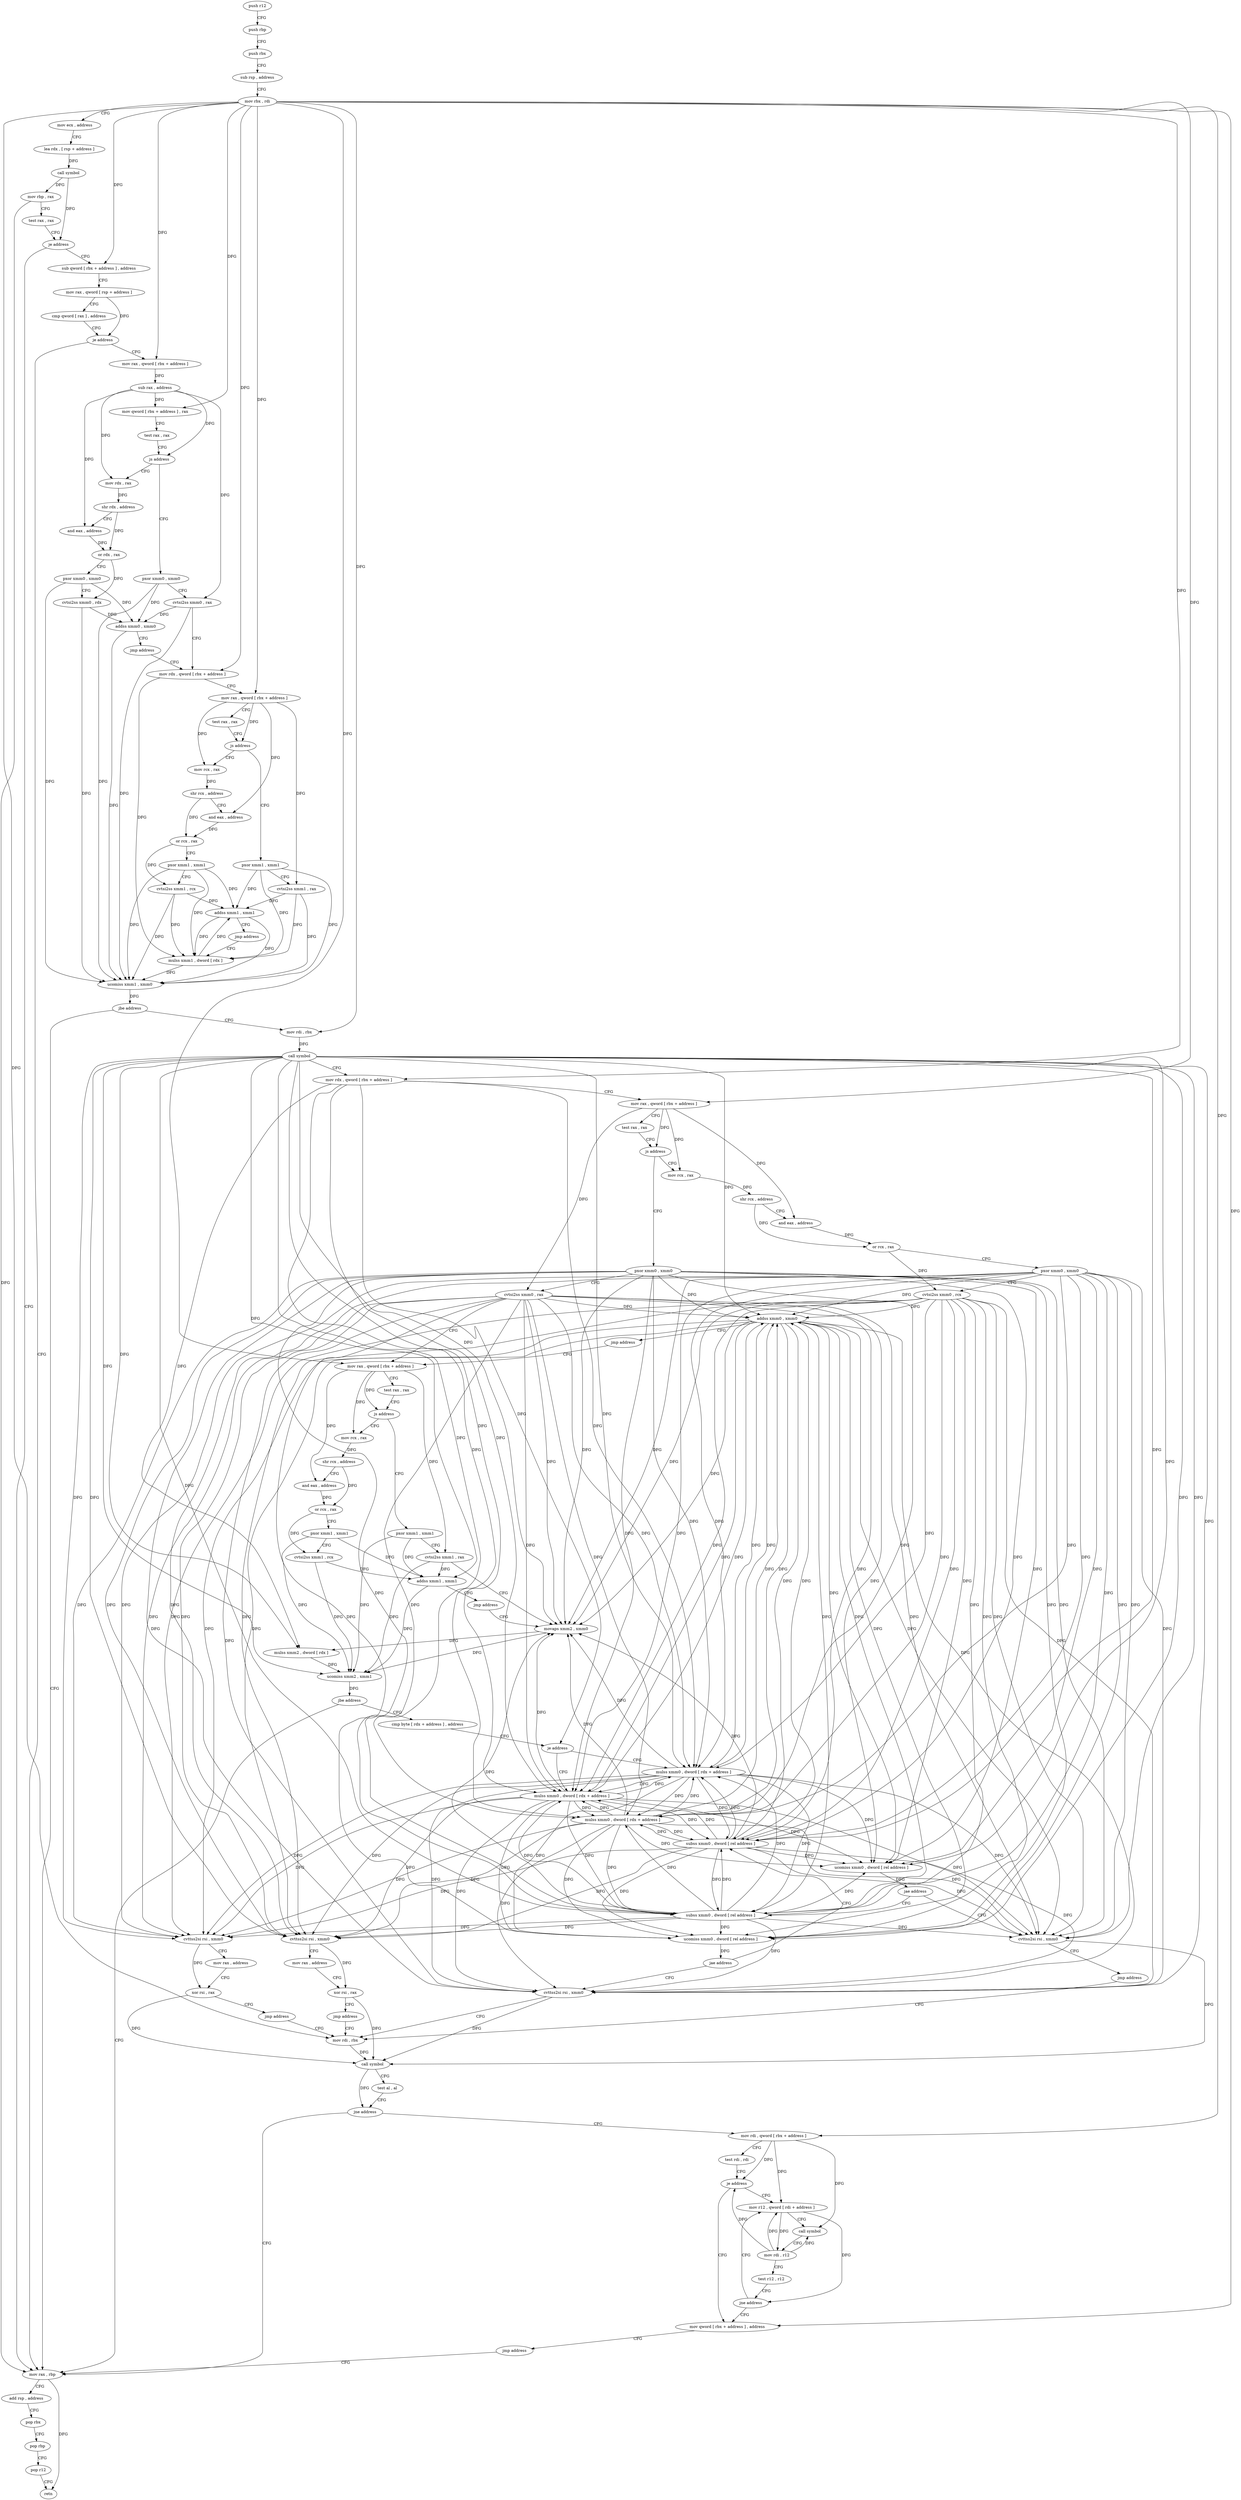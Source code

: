 digraph "func" {
"4278920" [label = "push r12" ]
"4278922" [label = "push rbp" ]
"4278923" [label = "push rbx" ]
"4278924" [label = "sub rsp , address" ]
"4278928" [label = "mov rbx , rdi" ]
"4278931" [label = "mov ecx , address" ]
"4278936" [label = "lea rdx , [ rsp + address ]" ]
"4278941" [label = "call symbol" ]
"4278946" [label = "mov rbp , rax" ]
"4278949" [label = "test rax , rax" ]
"4278952" [label = "je address" ]
"4278970" [label = "mov rax , rbp" ]
"4278954" [label = "sub qword [ rbx + address ] , address" ]
"4278973" [label = "add rsp , address" ]
"4278977" [label = "pop rbx" ]
"4278978" [label = "pop rbp" ]
"4278979" [label = "pop r12" ]
"4278981" [label = "retn" ]
"4278959" [label = "mov rax , qword [ rsp + address ]" ]
"4278964" [label = "cmp qword [ rax ] , address" ]
"4278968" [label = "je address" ]
"4278982" [label = "mov rax , qword [ rbx + address ]" ]
"4278986" [label = "sub rax , address" ]
"4278990" [label = "mov qword [ rbx + address ] , rax" ]
"4278994" [label = "test rax , rax" ]
"4278997" [label = "js address" ]
"4279207" [label = "mov rdx , rax" ]
"4279003" [label = "pxor xmm0 , xmm0" ]
"4279210" [label = "shr rdx , address" ]
"4279213" [label = "and eax , address" ]
"4279216" [label = "or rdx , rax" ]
"4279219" [label = "pxor xmm0 , xmm0" ]
"4279223" [label = "cvtsi2ss xmm0 , rdx" ]
"4279228" [label = "addss xmm0 , xmm0" ]
"4279232" [label = "jmp address" ]
"4279012" [label = "mov rdx , qword [ rbx + address ]" ]
"4279007" [label = "cvtsi2ss xmm0 , rax" ]
"4279016" [label = "mov rax , qword [ rbx + address ]" ]
"4279020" [label = "test rax , rax" ]
"4279023" [label = "js address" ]
"4279237" [label = "mov rcx , rax" ]
"4279029" [label = "pxor xmm1 , xmm1" ]
"4279240" [label = "shr rcx , address" ]
"4279243" [label = "and eax , address" ]
"4279246" [label = "or rcx , rax" ]
"4279249" [label = "pxor xmm1 , xmm1" ]
"4279253" [label = "cvtsi2ss xmm1 , rcx" ]
"4279258" [label = "addss xmm1 , xmm1" ]
"4279262" [label = "jmp address" ]
"4279038" [label = "mulss xmm1 , dword [ rdx ]" ]
"4279033" [label = "cvtsi2ss xmm1 , rax" ]
"4279042" [label = "ucomiss xmm1 , xmm0" ]
"4279045" [label = "jbe address" ]
"4279047" [label = "mov rdi , rbx" ]
"4279050" [label = "call symbol" ]
"4279055" [label = "mov rdx , qword [ rbx + address ]" ]
"4279059" [label = "mov rax , qword [ rbx + address ]" ]
"4279063" [label = "test rax , rax" ]
"4279066" [label = "js address" ]
"4279267" [label = "mov rcx , rax" ]
"4279072" [label = "pxor xmm0 , xmm0" ]
"4279270" [label = "shr rcx , address" ]
"4279273" [label = "and eax , address" ]
"4279276" [label = "or rcx , rax" ]
"4279279" [label = "pxor xmm0 , xmm0" ]
"4279283" [label = "cvtsi2ss xmm0 , rcx" ]
"4279288" [label = "addss xmm0 , xmm0" ]
"4279292" [label = "jmp address" ]
"4279081" [label = "mov rax , qword [ rbx + address ]" ]
"4279076" [label = "cvtsi2ss xmm0 , rax" ]
"4279085" [label = "test rax , rax" ]
"4279088" [label = "js address" ]
"4279297" [label = "mov rcx , rax" ]
"4279094" [label = "pxor xmm1 , xmm1" ]
"4279300" [label = "shr rcx , address" ]
"4279303" [label = "and eax , address" ]
"4279306" [label = "or rcx , rax" ]
"4279309" [label = "pxor xmm1 , xmm1" ]
"4279313" [label = "cvtsi2ss xmm1 , rcx" ]
"4279318" [label = "addss xmm1 , xmm1" ]
"4279322" [label = "jmp address" ]
"4279103" [label = "movaps xmm2 , xmm0" ]
"4279098" [label = "cvtsi2ss xmm1 , rax" ]
"4279106" [label = "mulss xmm2 , dword [ rdx ]" ]
"4279110" [label = "ucomiss xmm2 , xmm1" ]
"4279113" [label = "jbe address" ]
"4279119" [label = "cmp byte [ rdx + address ] , address" ]
"4279123" [label = "je address" ]
"4279358" [label = "mulss xmm0 , dword [ rdx + address ]" ]
"4279129" [label = "mulss xmm0 , dword [ rdx + address ]" ]
"4279363" [label = "mulss xmm0 , dword [ rdx + address ]" ]
"4279368" [label = "ucomiss xmm0 , dword [ rel address ]" ]
"4279375" [label = "jae address" ]
"4279387" [label = "subss xmm0 , dword [ rel address ]" ]
"4279377" [label = "cvttss2si rsi , xmm0" ]
"4279134" [label = "ucomiss xmm0 , dword [ rel address ]" ]
"4279141" [label = "jae address" ]
"4279327" [label = "subss xmm0 , dword [ rel address ]" ]
"4279147" [label = "cvttss2si rsi , xmm0" ]
"4279395" [label = "cvttss2si rsi , xmm0" ]
"4279400" [label = "mov rax , address" ]
"4279410" [label = "xor rsi , rax" ]
"4279413" [label = "jmp address" ]
"4279152" [label = "mov rdi , rbx" ]
"4279382" [label = "jmp address" ]
"4279335" [label = "cvttss2si rsi , xmm0" ]
"4279340" [label = "mov rax , address" ]
"4279350" [label = "xor rsi , rax" ]
"4279353" [label = "jmp address" ]
"4279155" [label = "call symbol" ]
"4279160" [label = "test al , al" ]
"4279162" [label = "jne address" ]
"4279168" [label = "mov rdi , qword [ rbx + address ]" ]
"4279172" [label = "test rdi , rdi" ]
"4279175" [label = "je address" ]
"4279194" [label = "mov qword [ rbx + address ] , address" ]
"4279177" [label = "mov r12 , qword [ rdi + address ]" ]
"4279202" [label = "jmp address" ]
"4279181" [label = "call symbol" ]
"4279186" [label = "mov rdi , r12" ]
"4279189" [label = "test r12 , r12" ]
"4279192" [label = "jne address" ]
"4278920" -> "4278922" [ label = "CFG" ]
"4278922" -> "4278923" [ label = "CFG" ]
"4278923" -> "4278924" [ label = "CFG" ]
"4278924" -> "4278928" [ label = "CFG" ]
"4278928" -> "4278931" [ label = "CFG" ]
"4278928" -> "4278954" [ label = "DFG" ]
"4278928" -> "4278982" [ label = "DFG" ]
"4278928" -> "4278990" [ label = "DFG" ]
"4278928" -> "4279012" [ label = "DFG" ]
"4278928" -> "4279016" [ label = "DFG" ]
"4278928" -> "4279047" [ label = "DFG" ]
"4278928" -> "4279055" [ label = "DFG" ]
"4278928" -> "4279059" [ label = "DFG" ]
"4278928" -> "4279081" [ label = "DFG" ]
"4278928" -> "4279152" [ label = "DFG" ]
"4278928" -> "4279168" [ label = "DFG" ]
"4278928" -> "4279194" [ label = "DFG" ]
"4278931" -> "4278936" [ label = "CFG" ]
"4278936" -> "4278941" [ label = "DFG" ]
"4278941" -> "4278946" [ label = "DFG" ]
"4278941" -> "4278952" [ label = "DFG" ]
"4278946" -> "4278949" [ label = "CFG" ]
"4278946" -> "4278970" [ label = "DFG" ]
"4278949" -> "4278952" [ label = "CFG" ]
"4278952" -> "4278970" [ label = "CFG" ]
"4278952" -> "4278954" [ label = "CFG" ]
"4278970" -> "4278973" [ label = "CFG" ]
"4278970" -> "4278981" [ label = "DFG" ]
"4278954" -> "4278959" [ label = "CFG" ]
"4278973" -> "4278977" [ label = "CFG" ]
"4278977" -> "4278978" [ label = "CFG" ]
"4278978" -> "4278979" [ label = "CFG" ]
"4278979" -> "4278981" [ label = "CFG" ]
"4278959" -> "4278964" [ label = "CFG" ]
"4278959" -> "4278968" [ label = "DFG" ]
"4278964" -> "4278968" [ label = "CFG" ]
"4278968" -> "4278982" [ label = "CFG" ]
"4278968" -> "4278970" [ label = "CFG" ]
"4278982" -> "4278986" [ label = "DFG" ]
"4278986" -> "4278990" [ label = "DFG" ]
"4278986" -> "4278997" [ label = "DFG" ]
"4278986" -> "4279207" [ label = "DFG" ]
"4278986" -> "4279213" [ label = "DFG" ]
"4278986" -> "4279007" [ label = "DFG" ]
"4278990" -> "4278994" [ label = "CFG" ]
"4278994" -> "4278997" [ label = "CFG" ]
"4278997" -> "4279207" [ label = "CFG" ]
"4278997" -> "4279003" [ label = "CFG" ]
"4279207" -> "4279210" [ label = "DFG" ]
"4279003" -> "4279007" [ label = "CFG" ]
"4279003" -> "4279228" [ label = "DFG" ]
"4279003" -> "4279042" [ label = "DFG" ]
"4279210" -> "4279213" [ label = "CFG" ]
"4279210" -> "4279216" [ label = "DFG" ]
"4279213" -> "4279216" [ label = "DFG" ]
"4279216" -> "4279219" [ label = "CFG" ]
"4279216" -> "4279223" [ label = "DFG" ]
"4279219" -> "4279223" [ label = "CFG" ]
"4279219" -> "4279228" [ label = "DFG" ]
"4279219" -> "4279042" [ label = "DFG" ]
"4279223" -> "4279228" [ label = "DFG" ]
"4279223" -> "4279042" [ label = "DFG" ]
"4279228" -> "4279232" [ label = "CFG" ]
"4279228" -> "4279042" [ label = "DFG" ]
"4279232" -> "4279012" [ label = "CFG" ]
"4279012" -> "4279016" [ label = "CFG" ]
"4279012" -> "4279038" [ label = "DFG" ]
"4279007" -> "4279012" [ label = "CFG" ]
"4279007" -> "4279228" [ label = "DFG" ]
"4279007" -> "4279042" [ label = "DFG" ]
"4279016" -> "4279020" [ label = "CFG" ]
"4279016" -> "4279023" [ label = "DFG" ]
"4279016" -> "4279237" [ label = "DFG" ]
"4279016" -> "4279243" [ label = "DFG" ]
"4279016" -> "4279033" [ label = "DFG" ]
"4279020" -> "4279023" [ label = "CFG" ]
"4279023" -> "4279237" [ label = "CFG" ]
"4279023" -> "4279029" [ label = "CFG" ]
"4279237" -> "4279240" [ label = "DFG" ]
"4279029" -> "4279033" [ label = "CFG" ]
"4279029" -> "4279258" [ label = "DFG" ]
"4279029" -> "4279038" [ label = "DFG" ]
"4279029" -> "4279042" [ label = "DFG" ]
"4279240" -> "4279243" [ label = "CFG" ]
"4279240" -> "4279246" [ label = "DFG" ]
"4279243" -> "4279246" [ label = "DFG" ]
"4279246" -> "4279249" [ label = "CFG" ]
"4279246" -> "4279253" [ label = "DFG" ]
"4279249" -> "4279253" [ label = "CFG" ]
"4279249" -> "4279258" [ label = "DFG" ]
"4279249" -> "4279038" [ label = "DFG" ]
"4279249" -> "4279042" [ label = "DFG" ]
"4279253" -> "4279258" [ label = "DFG" ]
"4279253" -> "4279038" [ label = "DFG" ]
"4279253" -> "4279042" [ label = "DFG" ]
"4279258" -> "4279262" [ label = "CFG" ]
"4279258" -> "4279038" [ label = "DFG" ]
"4279258" -> "4279042" [ label = "DFG" ]
"4279262" -> "4279038" [ label = "CFG" ]
"4279038" -> "4279042" [ label = "DFG" ]
"4279038" -> "4279258" [ label = "DFG" ]
"4279033" -> "4279038" [ label = "DFG" ]
"4279033" -> "4279258" [ label = "DFG" ]
"4279033" -> "4279042" [ label = "DFG" ]
"4279042" -> "4279045" [ label = "DFG" ]
"4279045" -> "4278970" [ label = "CFG" ]
"4279045" -> "4279047" [ label = "CFG" ]
"4279047" -> "4279050" [ label = "DFG" ]
"4279050" -> "4279055" [ label = "CFG" ]
"4279050" -> "4279288" [ label = "DFG" ]
"4279050" -> "4279103" [ label = "DFG" ]
"4279050" -> "4279358" [ label = "DFG" ]
"4279050" -> "4279363" [ label = "DFG" ]
"4279050" -> "4279368" [ label = "DFG" ]
"4279050" -> "4279129" [ label = "DFG" ]
"4279050" -> "4279134" [ label = "DFG" ]
"4279050" -> "4279387" [ label = "DFG" ]
"4279050" -> "4279395" [ label = "DFG" ]
"4279050" -> "4279377" [ label = "DFG" ]
"4279050" -> "4279327" [ label = "DFG" ]
"4279050" -> "4279335" [ label = "DFG" ]
"4279050" -> "4279147" [ label = "DFG" ]
"4279050" -> "4279318" [ label = "DFG" ]
"4279050" -> "4279110" [ label = "DFG" ]
"4279050" -> "4279106" [ label = "DFG" ]
"4279055" -> "4279059" [ label = "CFG" ]
"4279055" -> "4279106" [ label = "DFG" ]
"4279055" -> "4279123" [ label = "DFG" ]
"4279055" -> "4279358" [ label = "DFG" ]
"4279055" -> "4279363" [ label = "DFG" ]
"4279055" -> "4279129" [ label = "DFG" ]
"4279059" -> "4279063" [ label = "CFG" ]
"4279059" -> "4279066" [ label = "DFG" ]
"4279059" -> "4279267" [ label = "DFG" ]
"4279059" -> "4279273" [ label = "DFG" ]
"4279059" -> "4279076" [ label = "DFG" ]
"4279063" -> "4279066" [ label = "CFG" ]
"4279066" -> "4279267" [ label = "CFG" ]
"4279066" -> "4279072" [ label = "CFG" ]
"4279267" -> "4279270" [ label = "DFG" ]
"4279072" -> "4279076" [ label = "CFG" ]
"4279072" -> "4279288" [ label = "DFG" ]
"4279072" -> "4279103" [ label = "DFG" ]
"4279072" -> "4279358" [ label = "DFG" ]
"4279072" -> "4279363" [ label = "DFG" ]
"4279072" -> "4279368" [ label = "DFG" ]
"4279072" -> "4279129" [ label = "DFG" ]
"4279072" -> "4279134" [ label = "DFG" ]
"4279072" -> "4279387" [ label = "DFG" ]
"4279072" -> "4279395" [ label = "DFG" ]
"4279072" -> "4279377" [ label = "DFG" ]
"4279072" -> "4279327" [ label = "DFG" ]
"4279072" -> "4279335" [ label = "DFG" ]
"4279072" -> "4279147" [ label = "DFG" ]
"4279270" -> "4279273" [ label = "CFG" ]
"4279270" -> "4279276" [ label = "DFG" ]
"4279273" -> "4279276" [ label = "DFG" ]
"4279276" -> "4279279" [ label = "CFG" ]
"4279276" -> "4279283" [ label = "DFG" ]
"4279279" -> "4279283" [ label = "CFG" ]
"4279279" -> "4279288" [ label = "DFG" ]
"4279279" -> "4279103" [ label = "DFG" ]
"4279279" -> "4279358" [ label = "DFG" ]
"4279279" -> "4279363" [ label = "DFG" ]
"4279279" -> "4279368" [ label = "DFG" ]
"4279279" -> "4279129" [ label = "DFG" ]
"4279279" -> "4279134" [ label = "DFG" ]
"4279279" -> "4279387" [ label = "DFG" ]
"4279279" -> "4279395" [ label = "DFG" ]
"4279279" -> "4279377" [ label = "DFG" ]
"4279279" -> "4279327" [ label = "DFG" ]
"4279279" -> "4279335" [ label = "DFG" ]
"4279279" -> "4279147" [ label = "DFG" ]
"4279283" -> "4279288" [ label = "DFG" ]
"4279283" -> "4279103" [ label = "DFG" ]
"4279283" -> "4279358" [ label = "DFG" ]
"4279283" -> "4279363" [ label = "DFG" ]
"4279283" -> "4279368" [ label = "DFG" ]
"4279283" -> "4279129" [ label = "DFG" ]
"4279283" -> "4279134" [ label = "DFG" ]
"4279283" -> "4279387" [ label = "DFG" ]
"4279283" -> "4279395" [ label = "DFG" ]
"4279283" -> "4279377" [ label = "DFG" ]
"4279283" -> "4279327" [ label = "DFG" ]
"4279283" -> "4279335" [ label = "DFG" ]
"4279283" -> "4279147" [ label = "DFG" ]
"4279288" -> "4279292" [ label = "CFG" ]
"4279288" -> "4279103" [ label = "DFG" ]
"4279288" -> "4279358" [ label = "DFG" ]
"4279288" -> "4279363" [ label = "DFG" ]
"4279288" -> "4279368" [ label = "DFG" ]
"4279288" -> "4279129" [ label = "DFG" ]
"4279288" -> "4279134" [ label = "DFG" ]
"4279288" -> "4279387" [ label = "DFG" ]
"4279288" -> "4279395" [ label = "DFG" ]
"4279288" -> "4279377" [ label = "DFG" ]
"4279288" -> "4279327" [ label = "DFG" ]
"4279288" -> "4279335" [ label = "DFG" ]
"4279288" -> "4279147" [ label = "DFG" ]
"4279292" -> "4279081" [ label = "CFG" ]
"4279081" -> "4279085" [ label = "CFG" ]
"4279081" -> "4279088" [ label = "DFG" ]
"4279081" -> "4279297" [ label = "DFG" ]
"4279081" -> "4279303" [ label = "DFG" ]
"4279081" -> "4279098" [ label = "DFG" ]
"4279076" -> "4279081" [ label = "CFG" ]
"4279076" -> "4279288" [ label = "DFG" ]
"4279076" -> "4279103" [ label = "DFG" ]
"4279076" -> "4279358" [ label = "DFG" ]
"4279076" -> "4279363" [ label = "DFG" ]
"4279076" -> "4279368" [ label = "DFG" ]
"4279076" -> "4279129" [ label = "DFG" ]
"4279076" -> "4279134" [ label = "DFG" ]
"4279076" -> "4279387" [ label = "DFG" ]
"4279076" -> "4279395" [ label = "DFG" ]
"4279076" -> "4279377" [ label = "DFG" ]
"4279076" -> "4279327" [ label = "DFG" ]
"4279076" -> "4279335" [ label = "DFG" ]
"4279076" -> "4279147" [ label = "DFG" ]
"4279085" -> "4279088" [ label = "CFG" ]
"4279088" -> "4279297" [ label = "CFG" ]
"4279088" -> "4279094" [ label = "CFG" ]
"4279297" -> "4279300" [ label = "DFG" ]
"4279094" -> "4279098" [ label = "CFG" ]
"4279094" -> "4279318" [ label = "DFG" ]
"4279094" -> "4279110" [ label = "DFG" ]
"4279300" -> "4279303" [ label = "CFG" ]
"4279300" -> "4279306" [ label = "DFG" ]
"4279303" -> "4279306" [ label = "DFG" ]
"4279306" -> "4279309" [ label = "CFG" ]
"4279306" -> "4279313" [ label = "DFG" ]
"4279309" -> "4279313" [ label = "CFG" ]
"4279309" -> "4279318" [ label = "DFG" ]
"4279309" -> "4279110" [ label = "DFG" ]
"4279313" -> "4279318" [ label = "DFG" ]
"4279313" -> "4279110" [ label = "DFG" ]
"4279318" -> "4279322" [ label = "CFG" ]
"4279318" -> "4279110" [ label = "DFG" ]
"4279322" -> "4279103" [ label = "CFG" ]
"4279103" -> "4279106" [ label = "DFG" ]
"4279103" -> "4279110" [ label = "DFG" ]
"4279098" -> "4279103" [ label = "CFG" ]
"4279098" -> "4279318" [ label = "DFG" ]
"4279098" -> "4279110" [ label = "DFG" ]
"4279106" -> "4279110" [ label = "DFG" ]
"4279110" -> "4279113" [ label = "DFG" ]
"4279113" -> "4278970" [ label = "CFG" ]
"4279113" -> "4279119" [ label = "CFG" ]
"4279119" -> "4279123" [ label = "CFG" ]
"4279123" -> "4279358" [ label = "CFG" ]
"4279123" -> "4279129" [ label = "CFG" ]
"4279358" -> "4279363" [ label = "DFG" ]
"4279358" -> "4279288" [ label = "DFG" ]
"4279358" -> "4279103" [ label = "DFG" ]
"4279358" -> "4279368" [ label = "DFG" ]
"4279358" -> "4279129" [ label = "DFG" ]
"4279358" -> "4279134" [ label = "DFG" ]
"4279358" -> "4279387" [ label = "DFG" ]
"4279358" -> "4279395" [ label = "DFG" ]
"4279358" -> "4279377" [ label = "DFG" ]
"4279358" -> "4279327" [ label = "DFG" ]
"4279358" -> "4279335" [ label = "DFG" ]
"4279358" -> "4279147" [ label = "DFG" ]
"4279129" -> "4279134" [ label = "DFG" ]
"4279129" -> "4279288" [ label = "DFG" ]
"4279129" -> "4279103" [ label = "DFG" ]
"4279129" -> "4279368" [ label = "DFG" ]
"4279129" -> "4279358" [ label = "DFG" ]
"4279129" -> "4279363" [ label = "DFG" ]
"4279129" -> "4279387" [ label = "DFG" ]
"4279129" -> "4279395" [ label = "DFG" ]
"4279129" -> "4279377" [ label = "DFG" ]
"4279129" -> "4279327" [ label = "DFG" ]
"4279129" -> "4279335" [ label = "DFG" ]
"4279129" -> "4279147" [ label = "DFG" ]
"4279363" -> "4279368" [ label = "DFG" ]
"4279363" -> "4279288" [ label = "DFG" ]
"4279363" -> "4279103" [ label = "DFG" ]
"4279363" -> "4279358" [ label = "DFG" ]
"4279363" -> "4279129" [ label = "DFG" ]
"4279363" -> "4279134" [ label = "DFG" ]
"4279363" -> "4279387" [ label = "DFG" ]
"4279363" -> "4279395" [ label = "DFG" ]
"4279363" -> "4279377" [ label = "DFG" ]
"4279363" -> "4279327" [ label = "DFG" ]
"4279363" -> "4279335" [ label = "DFG" ]
"4279363" -> "4279147" [ label = "DFG" ]
"4279368" -> "4279375" [ label = "DFG" ]
"4279375" -> "4279387" [ label = "CFG" ]
"4279375" -> "4279377" [ label = "CFG" ]
"4279387" -> "4279395" [ label = "DFG" ]
"4279387" -> "4279288" [ label = "DFG" ]
"4279387" -> "4279103" [ label = "DFG" ]
"4279387" -> "4279368" [ label = "DFG" ]
"4279387" -> "4279134" [ label = "DFG" ]
"4279387" -> "4279358" [ label = "DFG" ]
"4279387" -> "4279363" [ label = "DFG" ]
"4279387" -> "4279129" [ label = "DFG" ]
"4279387" -> "4279377" [ label = "DFG" ]
"4279387" -> "4279327" [ label = "DFG" ]
"4279387" -> "4279335" [ label = "DFG" ]
"4279387" -> "4279147" [ label = "DFG" ]
"4279377" -> "4279382" [ label = "CFG" ]
"4279377" -> "4279155" [ label = "DFG" ]
"4279134" -> "4279141" [ label = "DFG" ]
"4279141" -> "4279327" [ label = "CFG" ]
"4279141" -> "4279147" [ label = "CFG" ]
"4279327" -> "4279335" [ label = "DFG" ]
"4279327" -> "4279288" [ label = "DFG" ]
"4279327" -> "4279103" [ label = "DFG" ]
"4279327" -> "4279368" [ label = "DFG" ]
"4279327" -> "4279134" [ label = "DFG" ]
"4279327" -> "4279387" [ label = "DFG" ]
"4279327" -> "4279395" [ label = "DFG" ]
"4279327" -> "4279377" [ label = "DFG" ]
"4279327" -> "4279358" [ label = "DFG" ]
"4279327" -> "4279363" [ label = "DFG" ]
"4279327" -> "4279129" [ label = "DFG" ]
"4279327" -> "4279147" [ label = "DFG" ]
"4279147" -> "4279152" [ label = "CFG" ]
"4279147" -> "4279155" [ label = "DFG" ]
"4279395" -> "4279400" [ label = "CFG" ]
"4279395" -> "4279410" [ label = "DFG" ]
"4279400" -> "4279410" [ label = "CFG" ]
"4279410" -> "4279413" [ label = "CFG" ]
"4279410" -> "4279155" [ label = "DFG" ]
"4279413" -> "4279152" [ label = "CFG" ]
"4279152" -> "4279155" [ label = "DFG" ]
"4279382" -> "4279152" [ label = "CFG" ]
"4279335" -> "4279340" [ label = "CFG" ]
"4279335" -> "4279350" [ label = "DFG" ]
"4279340" -> "4279350" [ label = "CFG" ]
"4279350" -> "4279353" [ label = "CFG" ]
"4279350" -> "4279155" [ label = "DFG" ]
"4279353" -> "4279152" [ label = "CFG" ]
"4279155" -> "4279160" [ label = "CFG" ]
"4279155" -> "4279162" [ label = "DFG" ]
"4279160" -> "4279162" [ label = "CFG" ]
"4279162" -> "4278970" [ label = "CFG" ]
"4279162" -> "4279168" [ label = "CFG" ]
"4279168" -> "4279172" [ label = "CFG" ]
"4279168" -> "4279175" [ label = "DFG" ]
"4279168" -> "4279177" [ label = "DFG" ]
"4279168" -> "4279181" [ label = "DFG" ]
"4279172" -> "4279175" [ label = "CFG" ]
"4279175" -> "4279194" [ label = "CFG" ]
"4279175" -> "4279177" [ label = "CFG" ]
"4279194" -> "4279202" [ label = "CFG" ]
"4279177" -> "4279181" [ label = "CFG" ]
"4279177" -> "4279186" [ label = "DFG" ]
"4279177" -> "4279192" [ label = "DFG" ]
"4279202" -> "4278970" [ label = "CFG" ]
"4279181" -> "4279186" [ label = "CFG" ]
"4279186" -> "4279189" [ label = "CFG" ]
"4279186" -> "4279175" [ label = "DFG" ]
"4279186" -> "4279177" [ label = "DFG" ]
"4279186" -> "4279181" [ label = "DFG" ]
"4279189" -> "4279192" [ label = "CFG" ]
"4279192" -> "4279177" [ label = "CFG" ]
"4279192" -> "4279194" [ label = "CFG" ]
}
